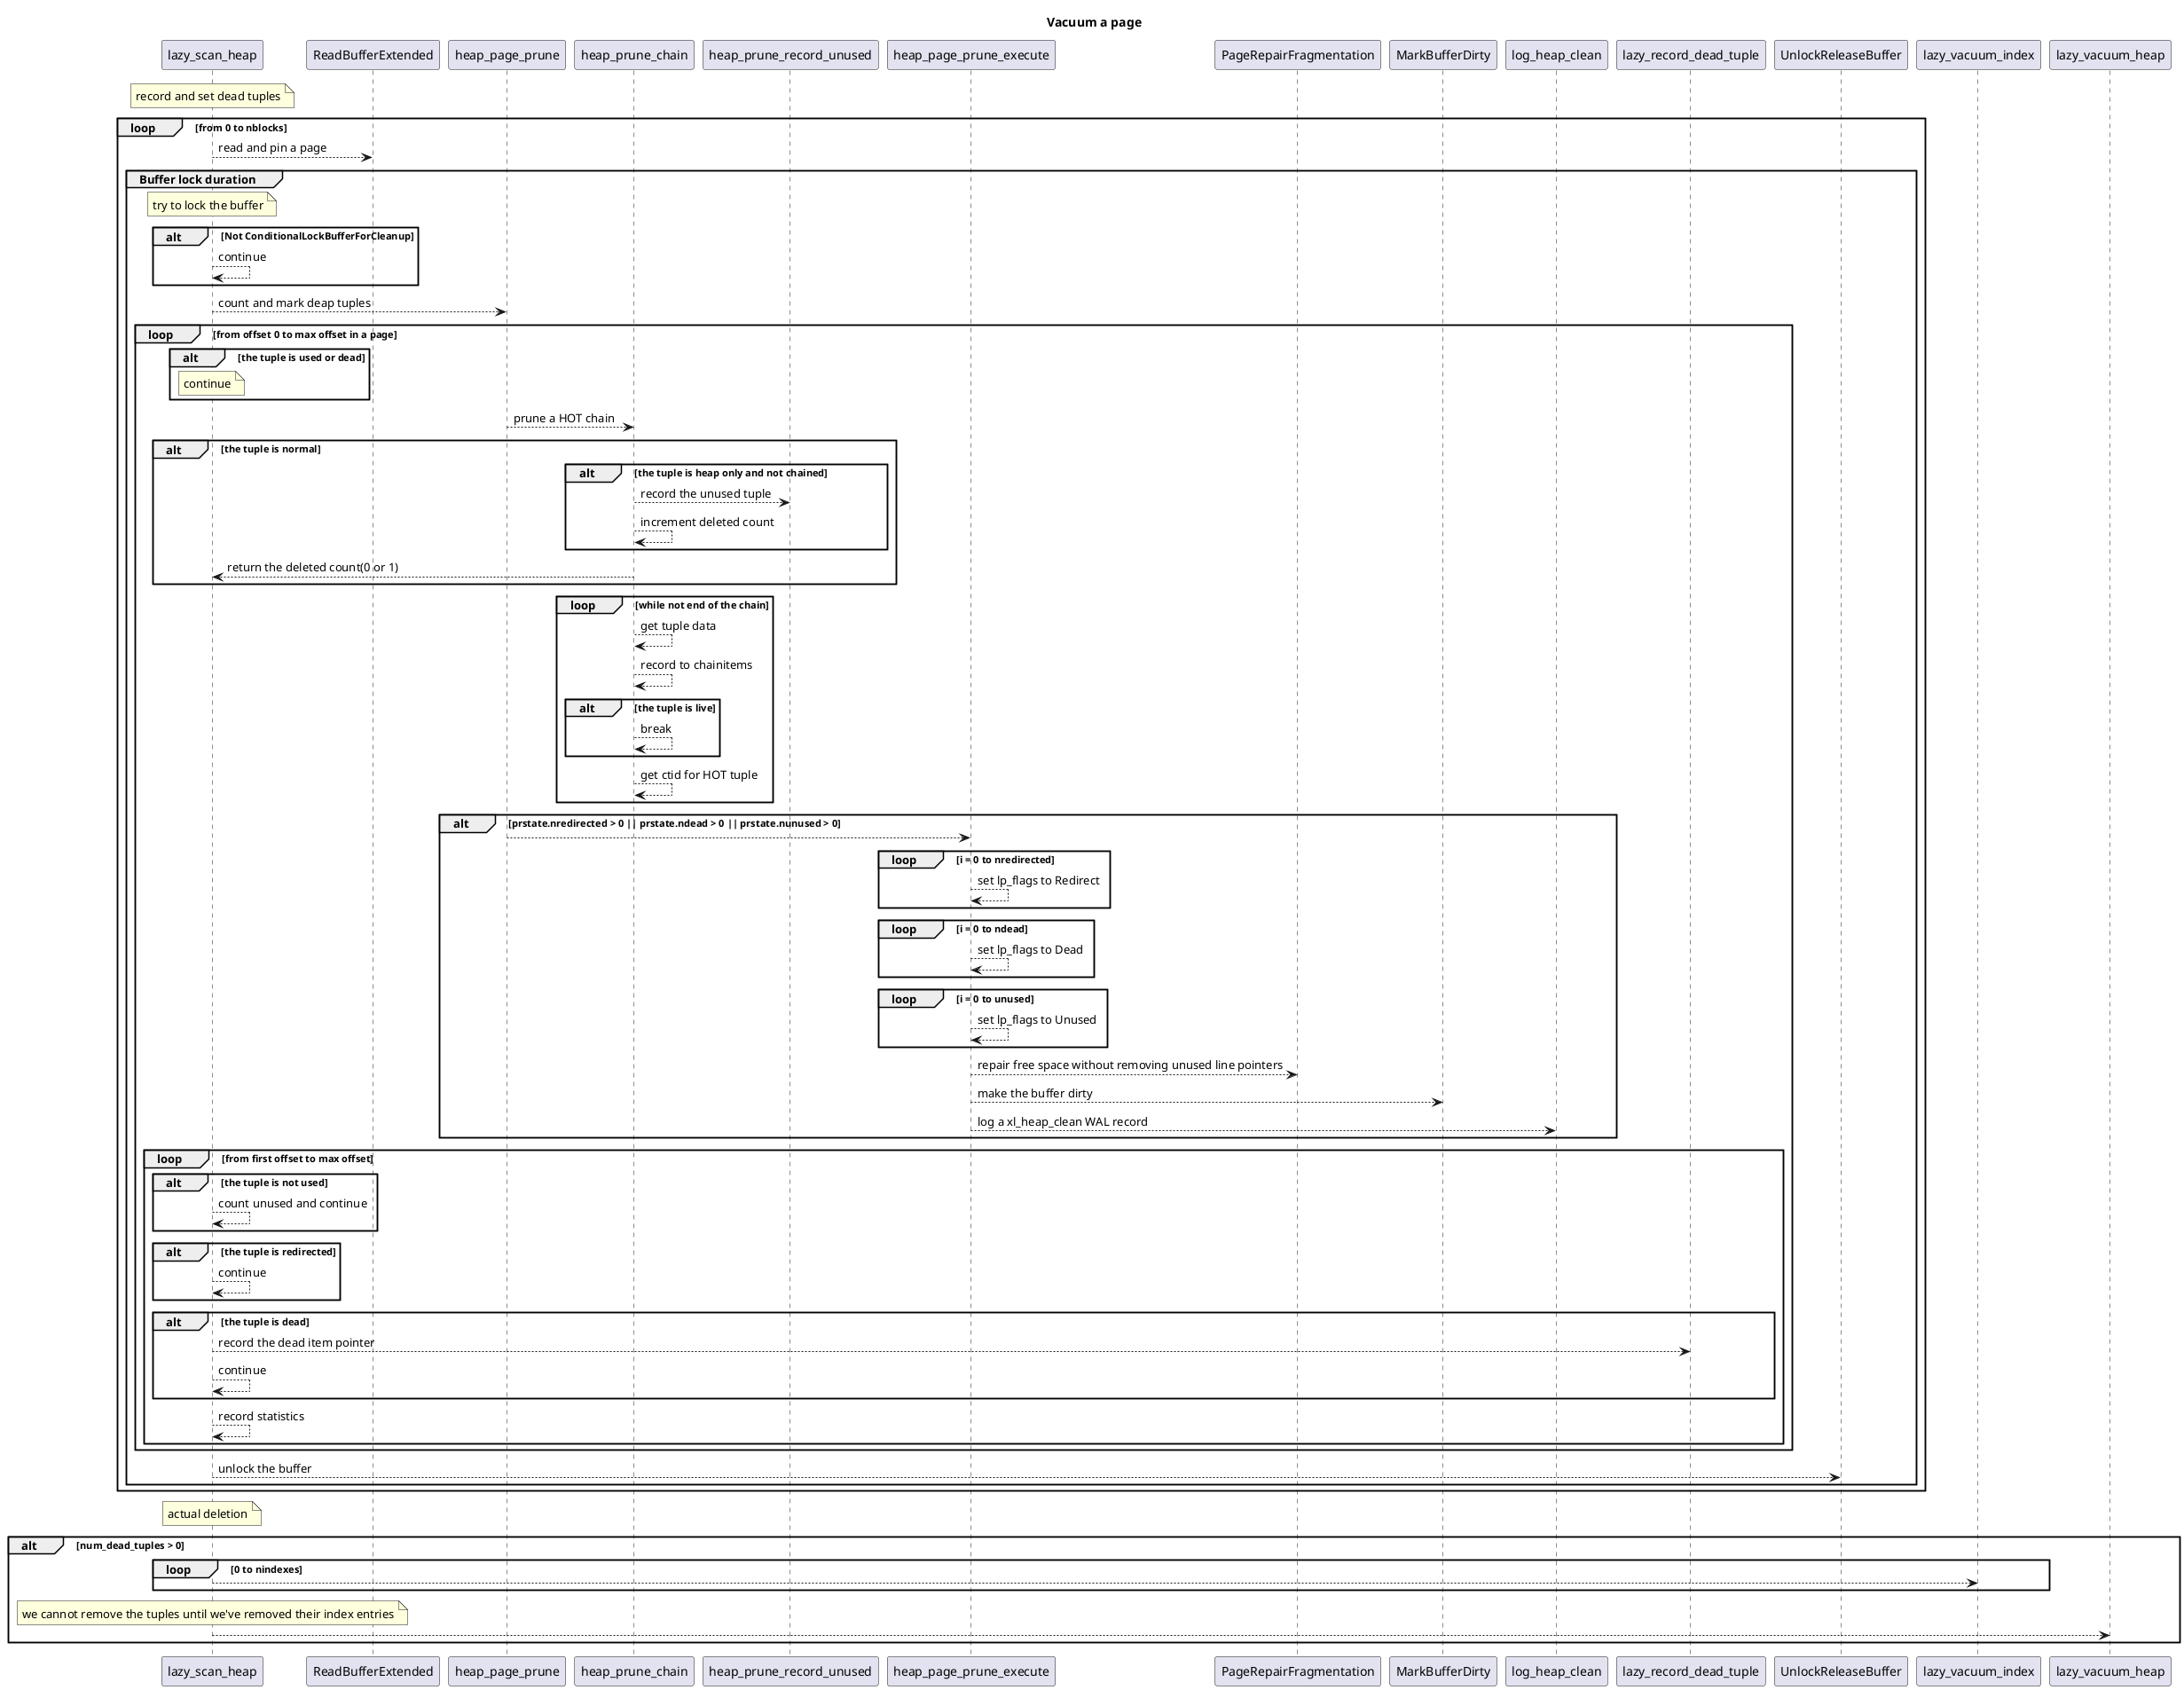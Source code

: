 @startuml
title Vacuum a page 

note over lazy_scan_heap : record and set dead tuples
loop from 0 to nblocks
    lazy_scan_heap --> ReadBufferExtended : read and pin a page
    group Buffer lock duration
  
        note over lazy_scan_heap : try to lock the buffer
        alt Not ConditionalLockBufferForCleanup
            lazy_scan_heap --> lazy_scan_heap : continue
        end

        lazy_scan_heap --> heap_page_prune : count and mark deap tuples

        loop from offset 0 to max offset in a page
            alt the tuple is used or dead 
                note over lazy_scan_heap : continue
            end
            heap_page_prune --> heap_prune_chain : prune a HOT chain
            
            alt the tuple is normal
                alt the tuple is heap only and not chained 
                    heap_prune_chain --> heap_prune_record_unused : record the unused tuple 
                    heap_prune_chain --> heap_prune_chain : increment deleted count
                end 
                heap_prune_chain --> lazy_scan_heap : return the deleted count(0 or 1)
            end

            loop while not end of the chain
                heap_prune_chain --> heap_prune_chain : get tuple data        
                heap_prune_chain --> heap_prune_chain : record to chainitems

                alt the tuple is live
                    heap_prune_chain --> heap_prune_chain : break
                end

                heap_prune_chain --> heap_prune_chain : get ctid for HOT tuple
            end

            alt prstate.nredirected > 0 || prstate.ndead > 0 || prstate.nunused > 0
                heap_page_prune --> heap_page_prune_execute
                
                loop i = 0 to nredirected
                    heap_page_prune_execute --> heap_page_prune_execute : set lp_flags to Redirect
                end 

                loop i = 0 to ndead
                    heap_page_prune_execute --> heap_page_prune_execute : set lp_flags to Dead
                end 

                loop i = 0 to unused
                    heap_page_prune_execute --> heap_page_prune_execute : set lp_flags to Unused
                end 

                heap_page_prune_execute --> PageRepairFragmentation : repair free space without removing unused line pointers
                heap_page_prune_execute --> MarkBufferDirty : make the buffer dirty
                heap_page_prune_execute --> log_heap_clean : log a xl_heap_clean WAL record
            end

            loop from first offset to max offset
                alt the tuple is not used
                    lazy_scan_heap --> lazy_scan_heap : count unused and continue
                end 
                
                alt the tuple is redirected
                    lazy_scan_heap --> lazy_scan_heap : continue
                end

                alt the tuple is dead
                    lazy_scan_heap --> lazy_record_dead_tuple : record the dead item pointer
                    lazy_scan_heap --> lazy_scan_heap : continue
                end

                lazy_scan_heap --> lazy_scan_heap : record statistics
            end
        end

        lazy_scan_heap --> UnlockReleaseBuffer : unlock the buffer
    end
end

note over lazy_scan_heap : actual deletion
alt num_dead_tuples > 0
    loop 0 to nindexes
        lazy_scan_heap --> lazy_vacuum_index
    end 
    note over lazy_scan_heap : we cannot remove the tuples until we've removed their index entries
    lazy_scan_heap --> lazy_vacuum_heap
end

@enduml
